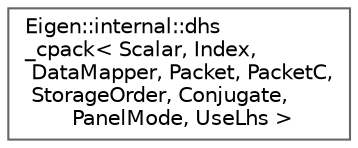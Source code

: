 digraph "Graphical Class Hierarchy"
{
 // LATEX_PDF_SIZE
  bgcolor="transparent";
  edge [fontname=Helvetica,fontsize=10,labelfontname=Helvetica,labelfontsize=10];
  node [fontname=Helvetica,fontsize=10,shape=box,height=0.2,width=0.4];
  rankdir="LR";
  Node0 [id="Node000000",label="Eigen::internal::dhs\l_cpack\< Scalar, Index,\l DataMapper, Packet, PacketC,\l StorageOrder, Conjugate,\l PanelMode, UseLhs \>",height=0.2,width=0.4,color="grey40", fillcolor="white", style="filled",URL="$structEigen_1_1internal_1_1dhs__cpack.html",tooltip=" "];
}
